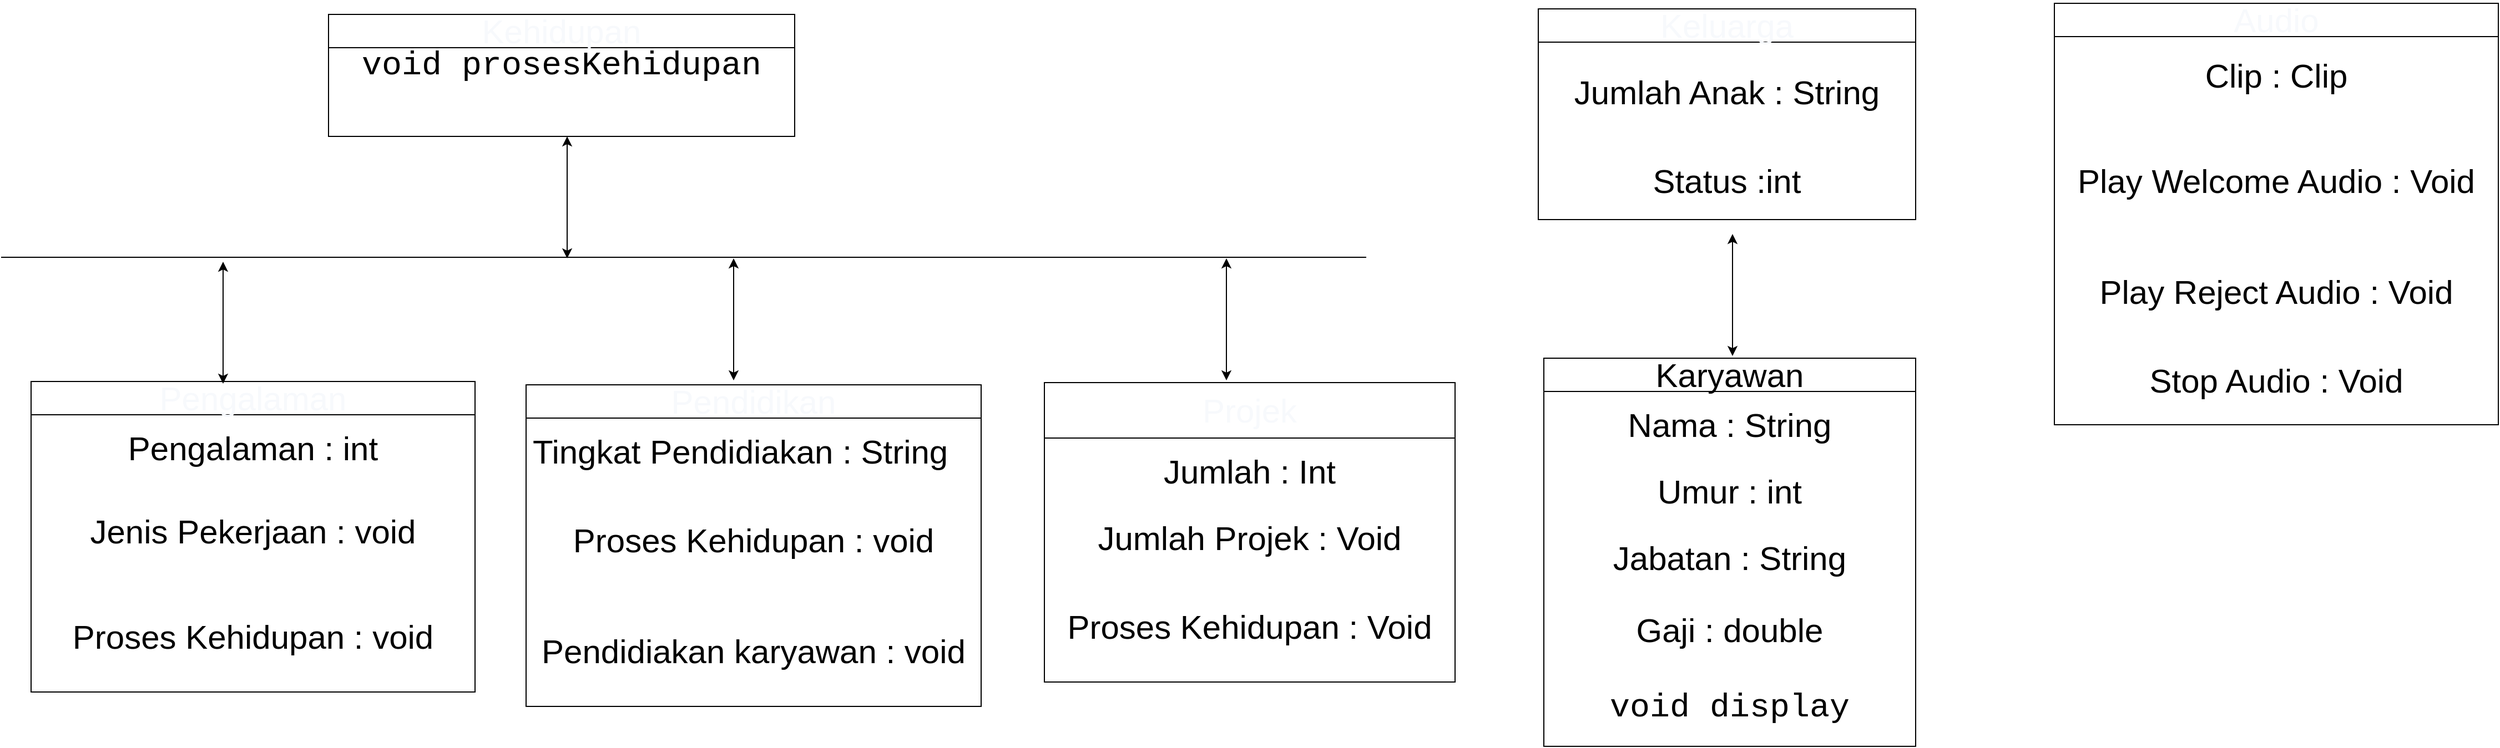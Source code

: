 <mxfile>
    <diagram id="7A-eZjXz1krgR0fEHp4a" name="Page-1">
        <mxGraphModel dx="2943" dy="568" grid="1" gridSize="10" guides="1" tooltips="1" connect="1" arrows="1" fold="1" page="1" pageScale="1" pageWidth="850" pageHeight="1100" math="0" shadow="0">
            <root>
                <mxCell id="0"/>
                <mxCell id="1" parent="0"/>
                <mxCell id="2" value="Karyawan" style="swimlane;fontStyle=0;childLayout=stackLayout;horizontal=1;startSize=30;horizontalStack=0;resizeParent=1;resizeParentMax=0;resizeLast=0;collapsible=1;marginBottom=0;whiteSpace=wrap;html=1;fontSize=30;" parent="1" vertex="1">
                    <mxGeometry x="460" y="480" width="335" height="350" as="geometry"/>
                </mxCell>
                <mxCell id="7" value="Nama : String" style="text;strokeColor=none;align=center;fillColor=none;html=1;verticalAlign=middle;whiteSpace=wrap;rounded=0;labelBackgroundColor=none;fontColor=default;fontSize=30;" parent="2" vertex="1">
                    <mxGeometry y="30" width="335" height="60" as="geometry"/>
                </mxCell>
                <mxCell id="9" value="Umur : int" style="text;strokeColor=none;align=center;fillColor=none;html=1;verticalAlign=middle;whiteSpace=wrap;rounded=0;labelBackgroundColor=none;fontColor=default;fontSize=30;" parent="2" vertex="1">
                    <mxGeometry y="90" width="335" height="60" as="geometry"/>
                </mxCell>
                <mxCell id="10" value="Jabatan : String" style="text;strokeColor=none;align=center;fillColor=none;html=1;verticalAlign=middle;whiteSpace=wrap;rounded=0;labelBackgroundColor=none;fontColor=default;fontSize=30;" parent="2" vertex="1">
                    <mxGeometry y="150" width="335" height="60" as="geometry"/>
                </mxCell>
                <mxCell id="11" value="Gaji : double" style="text;strokeColor=none;align=center;fillColor=none;html=1;verticalAlign=middle;whiteSpace=wrap;rounded=0;labelBackgroundColor=none;fontColor=default;fontSize=30;" parent="2" vertex="1">
                    <mxGeometry y="210" width="335" height="70" as="geometry"/>
                </mxCell>
                <mxCell id="13" value="&lt;div style=&quot;font-family: Consolas, &amp;quot;Courier New&amp;quot;, monospace; font-size: 30px; line-height: 19px;&quot;&gt;&lt;font style=&quot;font-size: 30px;&quot;&gt;void display&lt;/font&gt;&lt;/div&gt;" style="text;strokeColor=none;align=center;fillColor=none;html=1;verticalAlign=middle;whiteSpace=wrap;rounded=0;labelBackgroundColor=none;fontColor=default;fontSize=30;" parent="2" vertex="1">
                    <mxGeometry y="280" width="335" height="70" as="geometry"/>
                </mxCell>
                <mxCell id="16" value="Kehidupan" style="swimlane;fontStyle=0;childLayout=stackLayout;horizontal=1;startSize=30;horizontalStack=0;resizeParent=1;resizeParentMax=0;resizeLast=0;collapsible=1;marginBottom=0;whiteSpace=wrap;html=1;strokeColor=default;fontColor=#f7f9fc;fillColor=none;fontSize=30;" parent="1" vertex="1">
                    <mxGeometry x="-635" y="170" width="420" height="110" as="geometry"/>
                </mxCell>
                <mxCell id="14" value="&lt;div style=&quot;font-family: Consolas, &amp;quot;Courier New&amp;quot;, monospace; font-weight: normal; font-size: 30px; line-height: 19px;&quot;&gt;&lt;div style=&quot;font-size: 30px;&quot;&gt;&lt;span style=&quot;font-size: 30px;&quot;&gt;void&lt;/span&gt;&lt;span style=&quot;font-size: 30px;&quot;&gt; &lt;/span&gt;&lt;span style=&quot;font-size: 30px;&quot;&gt;prosesKehidupan&lt;/span&gt;&lt;/div&gt;&lt;/div&gt;" style="text;whiteSpace=wrap;html=1;fontColor=default;align=center;labelBackgroundColor=none;fontSize=30;" parent="16" vertex="1">
                    <mxGeometry y="30" width="420" height="80" as="geometry"/>
                </mxCell>
                <mxCell id="27" value="Keluarga" style="swimlane;fontStyle=0;childLayout=stackLayout;horizontal=1;startSize=30;horizontalStack=0;resizeParent=1;resizeParentMax=0;resizeLast=0;collapsible=1;marginBottom=0;whiteSpace=wrap;html=1;strokeColor=default;fontColor=#f7f9fc;fillColor=none;fontSize=30;" parent="1" vertex="1">
                    <mxGeometry x="455" y="165" width="340" height="190" as="geometry"/>
                </mxCell>
                <mxCell id="28" value="Jumlah Anak : String" style="text;strokeColor=none;fillColor=none;align=center;verticalAlign=middle;spacingLeft=4;spacingRight=4;overflow=hidden;points=[[0,0.5],[1,0.5]];portConstraint=eastwest;rotatable=0;whiteSpace=wrap;html=1;fontColor=default;labelBackgroundColor=none;fontSize=30;" parent="27" vertex="1">
                    <mxGeometry y="30" width="340" height="90" as="geometry"/>
                </mxCell>
                <mxCell id="61" value="Status :int" style="text;strokeColor=none;fillColor=none;align=center;verticalAlign=middle;spacingLeft=4;spacingRight=4;overflow=hidden;points=[[0,0.5],[1,0.5]];portConstraint=eastwest;rotatable=0;whiteSpace=wrap;html=1;fontColor=default;labelBackgroundColor=none;fontSize=30;" vertex="1" parent="27">
                    <mxGeometry y="120" width="340" height="70" as="geometry"/>
                </mxCell>
                <mxCell id="31" value="Pendidikan" style="swimlane;fontStyle=0;childLayout=stackLayout;horizontal=1;startSize=30;horizontalStack=0;resizeParent=1;resizeParentMax=0;resizeLast=0;collapsible=1;marginBottom=0;whiteSpace=wrap;html=1;strokeColor=default;fontColor=#f7f9fc;fillColor=none;fontSize=30;" parent="1" vertex="1">
                    <mxGeometry x="-457" y="504" width="410" height="290" as="geometry"/>
                </mxCell>
                <mxCell id="32" value="Tingkat Pendidiakan : String" style="text;strokeColor=none;fillColor=none;align=left;verticalAlign=middle;spacingLeft=4;spacingRight=4;overflow=hidden;points=[[0,0.5],[1,0.5]];portConstraint=eastwest;rotatable=0;whiteSpace=wrap;html=1;fontColor=default;labelBackgroundColor=none;fontSize=30;" parent="31" vertex="1">
                    <mxGeometry y="30" width="410" height="60" as="geometry"/>
                </mxCell>
                <mxCell id="33" value="Proses Kehidupan : void" style="text;strokeColor=none;fillColor=none;align=center;verticalAlign=middle;spacingLeft=4;spacingRight=4;overflow=hidden;points=[[0,0.5],[1,0.5]];portConstraint=eastwest;rotatable=0;whiteSpace=wrap;html=1;fontColor=default;labelBackgroundColor=none;fontSize=30;" parent="31" vertex="1">
                    <mxGeometry y="90" width="410" height="100" as="geometry"/>
                </mxCell>
                <mxCell id="62" value="Pendidiakan karyawan : void" style="text;strokeColor=none;fillColor=none;align=center;verticalAlign=middle;spacingLeft=4;spacingRight=4;overflow=hidden;points=[[0,0.5],[1,0.5]];portConstraint=eastwest;rotatable=0;whiteSpace=wrap;html=1;fontColor=default;labelBackgroundColor=none;fontSize=30;" vertex="1" parent="31">
                    <mxGeometry y="190" width="410" height="100" as="geometry"/>
                </mxCell>
                <mxCell id="35" value="Pengalaman" style="swimlane;fontStyle=0;childLayout=stackLayout;horizontal=1;startSize=30;horizontalStack=0;resizeParent=1;resizeParentMax=0;resizeLast=0;collapsible=1;marginBottom=0;whiteSpace=wrap;html=1;strokeColor=default;fontColor=#f7f9fc;fillColor=none;fontSize=30;" parent="1" vertex="1">
                    <mxGeometry x="-903" y="501" width="400" height="280" as="geometry"/>
                </mxCell>
                <mxCell id="56" value="" style="endArrow=classic;startArrow=classic;html=1;" parent="35" edge="1">
                    <mxGeometry width="50" height="50" relative="1" as="geometry">
                        <mxPoint x="173" y="2" as="sourcePoint"/>
                        <mxPoint x="173" y="-108" as="targetPoint"/>
                    </mxGeometry>
                </mxCell>
                <mxCell id="36" value="Pengalaman : int" style="text;strokeColor=none;fillColor=none;align=center;verticalAlign=middle;spacingLeft=4;spacingRight=4;overflow=hidden;points=[[0,0.5],[1,0.5]];portConstraint=eastwest;rotatable=0;whiteSpace=wrap;html=1;fontColor=default;labelBackgroundColor=none;fontSize=30;" parent="35" vertex="1">
                    <mxGeometry y="30" width="400" height="60" as="geometry"/>
                </mxCell>
                <mxCell id="37" value="Jenis Pekerjaan : void" style="text;strokeColor=none;fillColor=none;align=center;verticalAlign=middle;spacingLeft=4;spacingRight=4;overflow=hidden;points=[[0,0.5],[1,0.5]];portConstraint=eastwest;rotatable=0;whiteSpace=wrap;html=1;fontColor=default;labelBackgroundColor=none;fontSize=30;" parent="35" vertex="1">
                    <mxGeometry y="90" width="400" height="90" as="geometry"/>
                </mxCell>
                <mxCell id="38" value="Proses Kehidupan : void" style="text;strokeColor=none;fillColor=none;align=center;verticalAlign=middle;spacingLeft=4;spacingRight=4;overflow=hidden;points=[[0,0.5],[1,0.5]];portConstraint=eastwest;rotatable=0;whiteSpace=wrap;html=1;fontColor=default;labelBackgroundColor=none;fontSize=30;" parent="35" vertex="1">
                    <mxGeometry y="180" width="400" height="100" as="geometry"/>
                </mxCell>
                <mxCell id="39" value="Projek" style="swimlane;fontStyle=0;childLayout=stackLayout;horizontal=1;startSize=50;horizontalStack=0;resizeParent=1;resizeParentMax=0;resizeLast=0;collapsible=1;marginBottom=0;whiteSpace=wrap;html=1;strokeColor=default;fontColor=#f7f9fc;fillColor=none;fontSize=30;" parent="1" vertex="1">
                    <mxGeometry x="10" y="502" width="370" height="270" as="geometry"/>
                </mxCell>
                <mxCell id="40" value="Jumlah : Int" style="text;strokeColor=none;fillColor=none;align=center;verticalAlign=middle;spacingLeft=4;spacingRight=4;overflow=hidden;points=[[0,0.5],[1,0.5]];portConstraint=eastwest;rotatable=0;whiteSpace=wrap;html=1;fontColor=default;labelBackgroundColor=none;fontSize=30;" parent="39" vertex="1">
                    <mxGeometry y="50" width="370" height="60" as="geometry"/>
                </mxCell>
                <mxCell id="42" value="Jumlah Projek : Void" style="text;strokeColor=none;fillColor=none;align=center;verticalAlign=middle;spacingLeft=4;spacingRight=4;overflow=hidden;points=[[0,0.5],[1,0.5]];portConstraint=eastwest;rotatable=0;whiteSpace=wrap;html=1;fontColor=default;labelBackgroundColor=none;fontSize=30;" parent="39" vertex="1">
                    <mxGeometry y="110" width="370" height="60" as="geometry"/>
                </mxCell>
                <mxCell id="41" value="Proses Kehidupan : Void" style="text;strokeColor=none;fillColor=none;align=center;verticalAlign=middle;spacingLeft=4;spacingRight=4;overflow=hidden;points=[[0,0.5],[1,0.5]];portConstraint=eastwest;rotatable=0;whiteSpace=wrap;html=1;fontColor=default;labelBackgroundColor=none;fontSize=30;" parent="39" vertex="1">
                    <mxGeometry y="170" width="370" height="100" as="geometry"/>
                </mxCell>
                <mxCell id="43" value="Audio" style="swimlane;fontStyle=0;childLayout=stackLayout;horizontal=1;startSize=30;horizontalStack=0;resizeParent=1;resizeParentMax=0;resizeLast=0;collapsible=1;marginBottom=0;whiteSpace=wrap;html=1;strokeColor=default;fontColor=#f7f9fc;fillColor=none;fontSize=30;" parent="1" vertex="1">
                    <mxGeometry x="920" y="160" width="400" height="380" as="geometry"/>
                </mxCell>
                <mxCell id="44" value="Clip : Clip" style="text;strokeColor=none;fillColor=none;align=center;verticalAlign=middle;spacingLeft=4;spacingRight=4;overflow=hidden;points=[[0,0.5],[1,0.5]];portConstraint=eastwest;rotatable=0;whiteSpace=wrap;html=1;fontColor=default;labelBackgroundColor=none;fontSize=30;" parent="43" vertex="1">
                    <mxGeometry y="30" width="400" height="70" as="geometry"/>
                </mxCell>
                <mxCell id="45" value="Play Welcome Audio : Void" style="text;strokeColor=none;fillColor=none;align=center;verticalAlign=middle;spacingLeft=4;spacingRight=4;overflow=hidden;points=[[0,0.5],[1,0.5]];portConstraint=eastwest;rotatable=0;whiteSpace=wrap;html=1;fontColor=default;labelBackgroundColor=none;fontSize=30;" parent="43" vertex="1">
                    <mxGeometry y="100" width="400" height="120" as="geometry"/>
                </mxCell>
                <mxCell id="46" value="Play Reject Audio : Void" style="text;strokeColor=none;fillColor=none;align=center;verticalAlign=middle;spacingLeft=4;spacingRight=4;overflow=hidden;points=[[0,0.5],[1,0.5]];portConstraint=eastwest;rotatable=0;whiteSpace=wrap;html=1;fontColor=default;labelBackgroundColor=none;fontSize=30;" parent="43" vertex="1">
                    <mxGeometry y="220" width="400" height="80" as="geometry"/>
                </mxCell>
                <mxCell id="47" value="Stop Audio : Void" style="text;html=1;strokeColor=none;fillColor=none;align=center;verticalAlign=middle;whiteSpace=wrap;rounded=0;fontColor=default;labelBackgroundColor=none;fontSize=30;" parent="43" vertex="1">
                    <mxGeometry y="300" width="400" height="80" as="geometry"/>
                </mxCell>
                <mxCell id="54" value="" style="endArrow=none;html=1;" parent="1" edge="1">
                    <mxGeometry width="50" height="50" relative="1" as="geometry">
                        <mxPoint x="-930" y="389" as="sourcePoint"/>
                        <mxPoint x="300" y="389" as="targetPoint"/>
                    </mxGeometry>
                </mxCell>
                <mxCell id="55" value="" style="endArrow=classic;startArrow=classic;html=1;" parent="1" edge="1">
                    <mxGeometry width="50" height="50" relative="1" as="geometry">
                        <mxPoint x="-420" y="390" as="sourcePoint"/>
                        <mxPoint x="-420" y="280" as="targetPoint"/>
                    </mxGeometry>
                </mxCell>
                <mxCell id="57" value="" style="endArrow=classic;startArrow=classic;html=1;" parent="1" edge="1">
                    <mxGeometry width="50" height="50" relative="1" as="geometry">
                        <mxPoint x="174" y="500" as="sourcePoint"/>
                        <mxPoint x="174" y="390" as="targetPoint"/>
                    </mxGeometry>
                </mxCell>
                <mxCell id="58" value="" style="endArrow=classic;startArrow=classic;html=1;" parent="1" edge="1">
                    <mxGeometry width="50" height="50" relative="1" as="geometry">
                        <mxPoint x="-270" y="500" as="sourcePoint"/>
                        <mxPoint x="-270" y="390" as="targetPoint"/>
                    </mxGeometry>
                </mxCell>
                <mxCell id="60" value="" style="endArrow=classic;startArrow=classic;html=1;" parent="1" edge="1">
                    <mxGeometry width="50" height="50" relative="1" as="geometry">
                        <mxPoint x="630" y="478" as="sourcePoint"/>
                        <mxPoint x="630" y="368" as="targetPoint"/>
                    </mxGeometry>
                </mxCell>
            </root>
        </mxGraphModel>
    </diagram>
</mxfile>